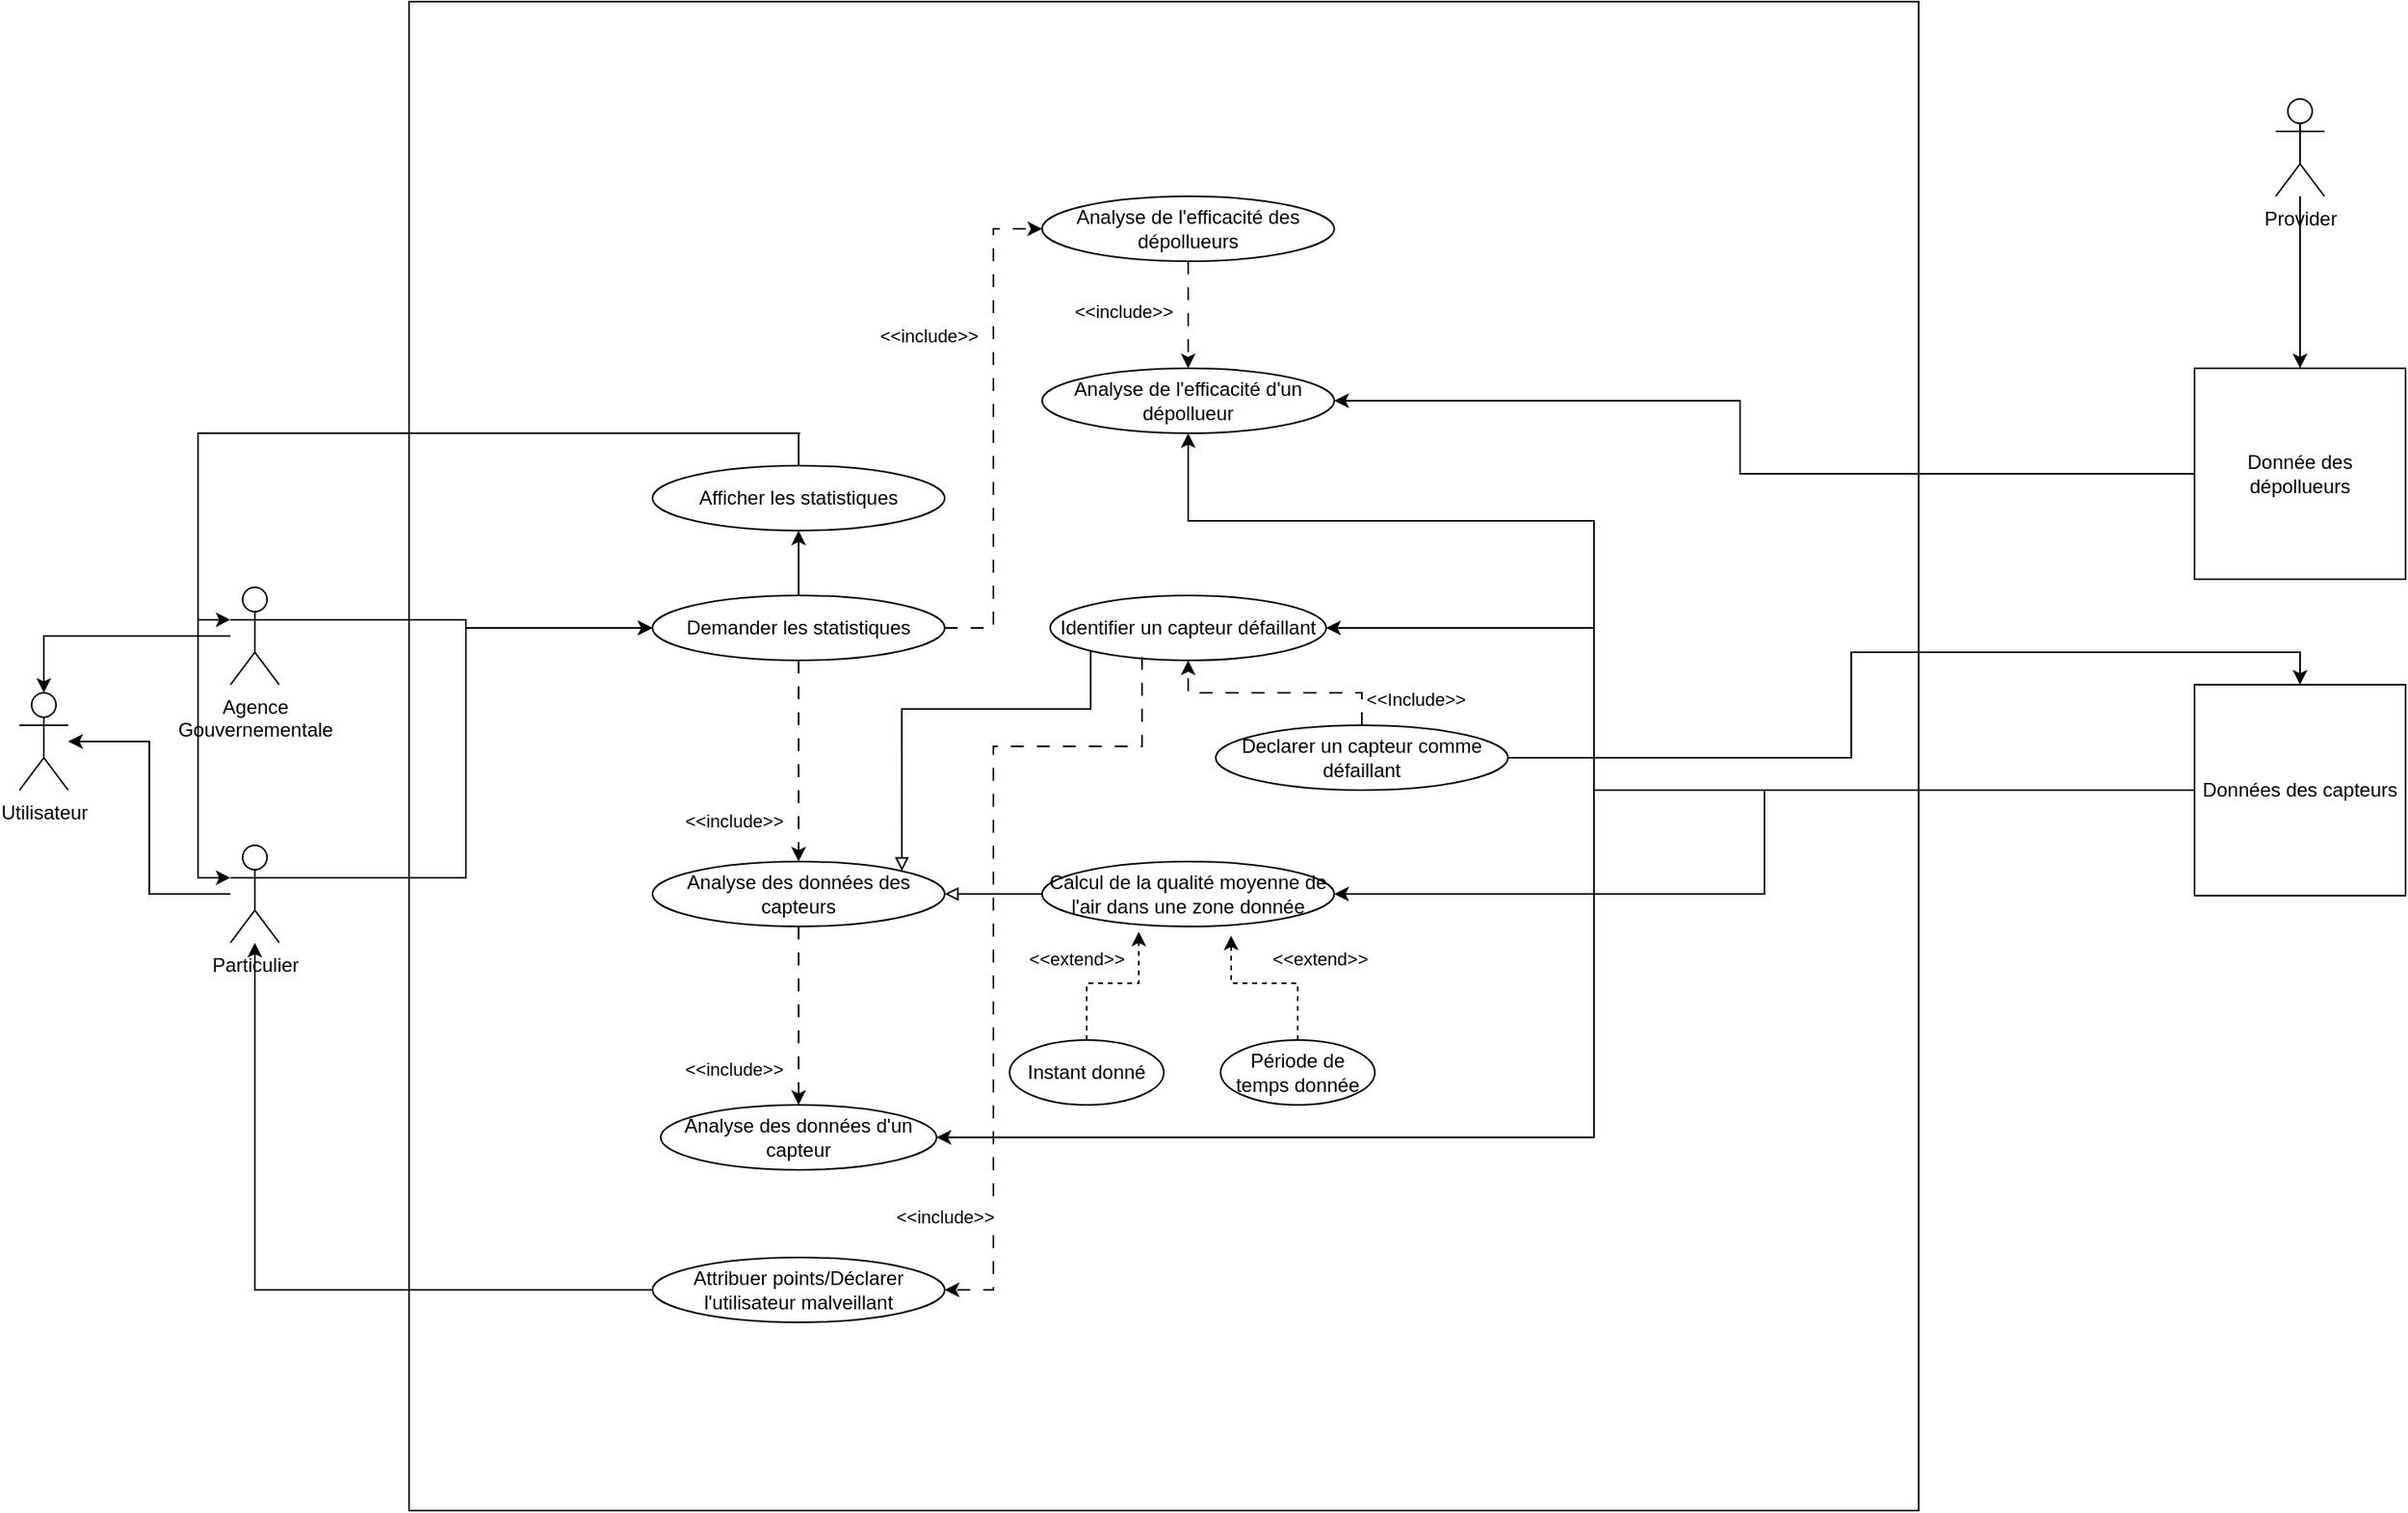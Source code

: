 <mxfile version="24.1.0" type="device">
  <diagram name="Page-1" id="R1PaCwRYDJeLV3QeQ_Zu">
    <mxGraphModel dx="2100" dy="2283" grid="1" gridSize="10" guides="1" tooltips="1" connect="1" arrows="1" fold="1" page="1" pageScale="1" pageWidth="827" pageHeight="1169" math="0" shadow="0">
      <root>
        <mxCell id="0" />
        <mxCell id="1" parent="0" />
        <mxCell id="jUJvWo_9yQiTR0aEPwsE-1" value="" style="whiteSpace=wrap;html=1;aspect=fixed;fillColor=default;" parent="1" vertex="1">
          <mxGeometry x="320" y="-1049" width="930" height="930" as="geometry" />
        </mxCell>
        <mxCell id="jUJvWo_9yQiTR0aEPwsE-14" style="edgeStyle=orthogonalEdgeStyle;rounded=0;orthogonalLoop=1;jettySize=auto;html=1;exitX=1;exitY=0.333;exitDx=0;exitDy=0;exitPerimeter=0;entryX=0;entryY=0.5;entryDx=0;entryDy=0;" parent="1" source="jUJvWo_9yQiTR0aEPwsE-2" target="jUJvWo_9yQiTR0aEPwsE-8" edge="1">
          <mxGeometry relative="1" as="geometry" />
        </mxCell>
        <mxCell id="LIqJkIOal4zVqP5PBS2H-27" style="edgeStyle=orthogonalEdgeStyle;rounded=0;orthogonalLoop=1;jettySize=auto;html=1;" edge="1" parent="1" source="jUJvWo_9yQiTR0aEPwsE-2" target="jUJvWo_9yQiTR0aEPwsE-5">
          <mxGeometry relative="1" as="geometry" />
        </mxCell>
        <mxCell id="jUJvWo_9yQiTR0aEPwsE-2" value="Agence&lt;div&gt;Gouvernementale&lt;/div&gt;" style="shape=umlActor;verticalLabelPosition=bottom;verticalAlign=top;html=1;outlineConnect=0;" parent="1" vertex="1">
          <mxGeometry x="210" y="-688" width="30" height="60" as="geometry" />
        </mxCell>
        <mxCell id="LIqJkIOal4zVqP5PBS2H-25" style="edgeStyle=orthogonalEdgeStyle;rounded=0;orthogonalLoop=1;jettySize=auto;html=1;entryX=0.5;entryY=0;entryDx=0;entryDy=0;" edge="1" parent="1" source="jUJvWo_9yQiTR0aEPwsE-3" target="LIqJkIOal4zVqP5PBS2H-10">
          <mxGeometry relative="1" as="geometry" />
        </mxCell>
        <mxCell id="jUJvWo_9yQiTR0aEPwsE-3" value="Provider" style="shape=umlActor;verticalLabelPosition=bottom;verticalAlign=top;html=1;outlineConnect=0;" parent="1" vertex="1">
          <mxGeometry x="1470" y="-989" width="30" height="60" as="geometry" />
        </mxCell>
        <mxCell id="jUJvWo_9yQiTR0aEPwsE-32" style="edgeStyle=orthogonalEdgeStyle;rounded=0;orthogonalLoop=1;jettySize=auto;html=1;exitX=1;exitY=0.333;exitDx=0;exitDy=0;exitPerimeter=0;entryX=0;entryY=0.5;entryDx=0;entryDy=0;" parent="1" source="jUJvWo_9yQiTR0aEPwsE-4" target="jUJvWo_9yQiTR0aEPwsE-8" edge="1">
          <mxGeometry relative="1" as="geometry" />
        </mxCell>
        <mxCell id="jUJvWo_9yQiTR0aEPwsE-36" style="edgeStyle=orthogonalEdgeStyle;rounded=0;orthogonalLoop=1;jettySize=auto;html=1;exitX=0;exitY=0.333;exitDx=0;exitDy=0;exitPerimeter=0;entryX=0;entryY=0.333;entryDx=0;entryDy=0;entryPerimeter=0;" parent="1" target="jUJvWo_9yQiTR0aEPwsE-4" edge="1">
          <mxGeometry relative="1" as="geometry">
            <mxPoint x="560" y="-763" as="sourcePoint" />
            <Array as="points">
              <mxPoint x="561" y="-783" />
              <mxPoint x="190" y="-783" />
              <mxPoint x="190" y="-443" />
            </Array>
          </mxGeometry>
        </mxCell>
        <mxCell id="jUJvWo_9yQiTR0aEPwsE-4" value="Particulier" style="shape=umlActor;verticalLabelPosition=bottom;verticalAlign=top;html=1;outlineConnect=0;" parent="1" vertex="1">
          <mxGeometry x="210" y="-529" width="30" height="60" as="geometry" />
        </mxCell>
        <mxCell id="jUJvWo_9yQiTR0aEPwsE-5" value="Utilisateur" style="shape=umlActor;verticalLabelPosition=bottom;verticalAlign=top;html=1;outlineConnect=0;" parent="1" vertex="1">
          <mxGeometry x="80" y="-623" width="30" height="60" as="geometry" />
        </mxCell>
        <mxCell id="jUJvWo_9yQiTR0aEPwsE-34" style="edgeStyle=orthogonalEdgeStyle;rounded=0;orthogonalLoop=1;jettySize=auto;html=1;exitX=0.5;exitY=0;exitDx=0;exitDy=0;entryX=0.5;entryY=1;entryDx=0;entryDy=0;" parent="1" source="jUJvWo_9yQiTR0aEPwsE-8" target="jUJvWo_9yQiTR0aEPwsE-33" edge="1">
          <mxGeometry relative="1" as="geometry" />
        </mxCell>
        <mxCell id="LIqJkIOal4zVqP5PBS2H-19" style="edgeStyle=orthogonalEdgeStyle;rounded=0;orthogonalLoop=1;jettySize=auto;html=1;exitX=1;exitY=0.5;exitDx=0;exitDy=0;entryX=0;entryY=0.5;entryDx=0;entryDy=0;dashed=1;dashPattern=8 8;" edge="1" parent="1" source="jUJvWo_9yQiTR0aEPwsE-8" target="LIqJkIOal4zVqP5PBS2H-11">
          <mxGeometry relative="1" as="geometry" />
        </mxCell>
        <mxCell id="LIqJkIOal4zVqP5PBS2H-20" value="&amp;lt;&amp;lt;include&amp;gt;&amp;gt;" style="edgeLabel;html=1;align=center;verticalAlign=middle;resizable=0;points=[];" vertex="1" connectable="0" parent="LIqJkIOal4zVqP5PBS2H-19">
          <mxGeometry x="-0.011" y="3" relative="1" as="geometry">
            <mxPoint x="-37" y="-59" as="offset" />
          </mxGeometry>
        </mxCell>
        <mxCell id="jUJvWo_9yQiTR0aEPwsE-8" value="Demander les statistiques" style="ellipse;whiteSpace=wrap;html=1;" parent="1" vertex="1">
          <mxGeometry x="470" y="-683" width="180" height="40" as="geometry" />
        </mxCell>
        <mxCell id="jUJvWo_9yQiTR0aEPwsE-12" value="&amp;lt;&amp;lt;include&amp;gt;&amp;gt;" style="edgeStyle=orthogonalEdgeStyle;rounded=0;orthogonalLoop=1;jettySize=auto;html=1;dashed=1;dashPattern=8 8;" parent="1" source="jUJvWo_9yQiTR0aEPwsE-8" target="jUJvWo_9yQiTR0aEPwsE-9" edge="1">
          <mxGeometry x="0.6" y="-40" relative="1" as="geometry">
            <mxPoint as="offset" />
          </mxGeometry>
        </mxCell>
        <mxCell id="jUJvWo_9yQiTR0aEPwsE-9" value="Analyse des données des capteurs" style="ellipse;whiteSpace=wrap;html=1;" parent="1" vertex="1">
          <mxGeometry x="470" y="-519" width="180" height="40" as="geometry" />
        </mxCell>
        <mxCell id="jUJvWo_9yQiTR0aEPwsE-11" value="&amp;lt;&amp;lt;include&amp;gt;&amp;gt;" style="edgeStyle=orthogonalEdgeStyle;rounded=0;orthogonalLoop=1;jettySize=auto;html=1;dashed=1;dashPattern=8 8;" parent="1" source="jUJvWo_9yQiTR0aEPwsE-9" target="jUJvWo_9yQiTR0aEPwsE-10" edge="1">
          <mxGeometry x="0.6" y="-40" relative="1" as="geometry">
            <mxPoint as="offset" />
          </mxGeometry>
        </mxCell>
        <mxCell id="jUJvWo_9yQiTR0aEPwsE-10" value="Analyse des données d&#39;un capteur" style="ellipse;whiteSpace=wrap;html=1;" parent="1" vertex="1">
          <mxGeometry x="475" y="-369" width="170" height="40" as="geometry" />
        </mxCell>
        <mxCell id="jUJvWo_9yQiTR0aEPwsE-17" style="edgeStyle=orthogonalEdgeStyle;rounded=0;orthogonalLoop=1;jettySize=auto;html=1;exitX=0;exitY=0.5;exitDx=0;exitDy=0;entryX=1;entryY=0.5;entryDx=0;entryDy=0;endArrow=block;endFill=0;" parent="1" source="jUJvWo_9yQiTR0aEPwsE-15" target="jUJvWo_9yQiTR0aEPwsE-9" edge="1">
          <mxGeometry relative="1" as="geometry" />
        </mxCell>
        <mxCell id="jUJvWo_9yQiTR0aEPwsE-15" value="Calcul de la qualité moyenne de l&#39;air dans une zone donnée" style="ellipse;whiteSpace=wrap;html=1;" parent="1" vertex="1">
          <mxGeometry x="710" y="-519" width="180" height="40" as="geometry" />
        </mxCell>
        <mxCell id="jUJvWo_9yQiTR0aEPwsE-18" value="Instant donné" style="ellipse;whiteSpace=wrap;html=1;" parent="1" vertex="1">
          <mxGeometry x="690" y="-409" width="95" height="40" as="geometry" />
        </mxCell>
        <mxCell id="jUJvWo_9yQiTR0aEPwsE-20" value="Période de temps donnée" style="ellipse;whiteSpace=wrap;html=1;" parent="1" vertex="1">
          <mxGeometry x="820" y="-409" width="95" height="40" as="geometry" />
        </mxCell>
        <mxCell id="jUJvWo_9yQiTR0aEPwsE-23" value="&amp;lt;&amp;lt;extend&amp;gt;&amp;gt;" style="edgeStyle=orthogonalEdgeStyle;rounded=0;orthogonalLoop=1;jettySize=auto;html=1;exitX=0.5;exitY=0;exitDx=0;exitDy=0;entryX=0.331;entryY=1.08;entryDx=0;entryDy=0;entryPerimeter=0;dashed=1;" parent="1" source="jUJvWo_9yQiTR0aEPwsE-18" target="jUJvWo_9yQiTR0aEPwsE-15" edge="1">
          <mxGeometry x="-0.292" y="17" relative="1" as="geometry">
            <mxPoint x="-7" y="2" as="offset" />
          </mxGeometry>
        </mxCell>
        <mxCell id="jUJvWo_9yQiTR0aEPwsE-24" value="&amp;lt;&amp;lt;extend&amp;gt;&amp;gt;" style="edgeStyle=orthogonalEdgeStyle;rounded=0;orthogonalLoop=1;jettySize=auto;html=1;exitX=0.5;exitY=0;exitDx=0;exitDy=0;entryX=0.647;entryY=1.14;entryDx=0;entryDy=0;entryPerimeter=0;dashed=1;" parent="1" source="jUJvWo_9yQiTR0aEPwsE-20" target="jUJvWo_9yQiTR0aEPwsE-15" edge="1">
          <mxGeometry x="-0.336" y="-20" relative="1" as="geometry">
            <mxPoint x="13" y="5" as="offset" />
          </mxGeometry>
        </mxCell>
        <mxCell id="jUJvWo_9yQiTR0aEPwsE-26" style="edgeStyle=orthogonalEdgeStyle;rounded=0;orthogonalLoop=1;jettySize=auto;html=1;exitX=0;exitY=1;exitDx=0;exitDy=0;entryX=1;entryY=0;entryDx=0;entryDy=0;endArrow=block;endFill=0;" parent="1" source="jUJvWo_9yQiTR0aEPwsE-25" target="jUJvWo_9yQiTR0aEPwsE-9" edge="1">
          <mxGeometry relative="1" as="geometry">
            <Array as="points">
              <mxPoint x="740" y="-613" />
              <mxPoint x="624" y="-613" />
            </Array>
          </mxGeometry>
        </mxCell>
        <mxCell id="jUJvWo_9yQiTR0aEPwsE-25" value="Identifier un capteur défaillant" style="ellipse;whiteSpace=wrap;html=1;" parent="1" vertex="1">
          <mxGeometry x="715" y="-683" width="170" height="40" as="geometry" />
        </mxCell>
        <mxCell id="jUJvWo_9yQiTR0aEPwsE-33" value="Afficher les statistiques" style="ellipse;whiteSpace=wrap;html=1;" parent="1" vertex="1">
          <mxGeometry x="470" y="-763" width="180" height="40" as="geometry" />
        </mxCell>
        <mxCell id="jUJvWo_9yQiTR0aEPwsE-35" style="edgeStyle=orthogonalEdgeStyle;rounded=0;orthogonalLoop=1;jettySize=auto;html=1;exitX=0.5;exitY=0;exitDx=0;exitDy=0;entryX=0;entryY=0.333;entryDx=0;entryDy=0;entryPerimeter=0;" parent="1" source="jUJvWo_9yQiTR0aEPwsE-33" target="jUJvWo_9yQiTR0aEPwsE-2" edge="1">
          <mxGeometry relative="1" as="geometry" />
        </mxCell>
        <mxCell id="LIqJkIOal4zVqP5PBS2H-3" style="edgeStyle=orthogonalEdgeStyle;rounded=0;orthogonalLoop=1;jettySize=auto;html=1;entryX=1;entryY=0.5;entryDx=0;entryDy=0;" edge="1" parent="1" source="LIqJkIOal4zVqP5PBS2H-1" target="jUJvWo_9yQiTR0aEPwsE-15">
          <mxGeometry relative="1" as="geometry" />
        </mxCell>
        <mxCell id="LIqJkIOal4zVqP5PBS2H-4" style="edgeStyle=orthogonalEdgeStyle;rounded=0;orthogonalLoop=1;jettySize=auto;html=1;entryX=1;entryY=0.5;entryDx=0;entryDy=0;" edge="1" parent="1" source="LIqJkIOal4zVqP5PBS2H-1" target="jUJvWo_9yQiTR0aEPwsE-25">
          <mxGeometry relative="1" as="geometry">
            <Array as="points">
              <mxPoint x="1050" y="-563" />
              <mxPoint x="1050" y="-663" />
            </Array>
          </mxGeometry>
        </mxCell>
        <mxCell id="LIqJkIOal4zVqP5PBS2H-6" style="edgeStyle=orthogonalEdgeStyle;rounded=0;orthogonalLoop=1;jettySize=auto;html=1;entryX=1;entryY=0.5;entryDx=0;entryDy=0;" edge="1" parent="1" source="LIqJkIOal4zVqP5PBS2H-1" target="jUJvWo_9yQiTR0aEPwsE-10">
          <mxGeometry relative="1" as="geometry">
            <Array as="points">
              <mxPoint x="1050" y="-563" />
              <mxPoint x="1050" y="-349" />
            </Array>
          </mxGeometry>
        </mxCell>
        <mxCell id="LIqJkIOal4zVqP5PBS2H-15" style="edgeStyle=orthogonalEdgeStyle;rounded=0;orthogonalLoop=1;jettySize=auto;html=1;entryX=0.5;entryY=1;entryDx=0;entryDy=0;" edge="1" parent="1" source="LIqJkIOal4zVqP5PBS2H-1" target="LIqJkIOal4zVqP5PBS2H-12">
          <mxGeometry relative="1" as="geometry">
            <Array as="points">
              <mxPoint x="1050" y="-563" />
              <mxPoint x="1050" y="-729" />
              <mxPoint x="800" y="-729" />
            </Array>
          </mxGeometry>
        </mxCell>
        <mxCell id="LIqJkIOal4zVqP5PBS2H-1" value="Données des capteurs" style="whiteSpace=wrap;html=1;aspect=fixed;" vertex="1" parent="1">
          <mxGeometry x="1420" y="-628" width="130" height="130" as="geometry" />
        </mxCell>
        <mxCell id="LIqJkIOal4zVqP5PBS2H-7" style="edgeStyle=orthogonalEdgeStyle;rounded=0;orthogonalLoop=1;jettySize=auto;html=1;" edge="1" parent="1" source="LIqJkIOal4zVqP5PBS2H-5" target="jUJvWo_9yQiTR0aEPwsE-4">
          <mxGeometry relative="1" as="geometry" />
        </mxCell>
        <mxCell id="LIqJkIOal4zVqP5PBS2H-5" value="Attribuer points/Déclarer l&#39;utilisateur malveillant" style="ellipse;whiteSpace=wrap;html=1;" vertex="1" parent="1">
          <mxGeometry x="470" y="-275" width="180" height="40" as="geometry" />
        </mxCell>
        <mxCell id="LIqJkIOal4zVqP5PBS2H-14" style="edgeStyle=orthogonalEdgeStyle;rounded=0;orthogonalLoop=1;jettySize=auto;html=1;entryX=1;entryY=0.5;entryDx=0;entryDy=0;" edge="1" parent="1" source="LIqJkIOal4zVqP5PBS2H-10" target="LIqJkIOal4zVqP5PBS2H-12">
          <mxGeometry relative="1" as="geometry">
            <Array as="points">
              <mxPoint x="1140" y="-758" />
              <mxPoint x="1140" y="-803" />
            </Array>
          </mxGeometry>
        </mxCell>
        <mxCell id="LIqJkIOal4zVqP5PBS2H-10" value="Donnée des dépollueurs" style="whiteSpace=wrap;html=1;aspect=fixed;" vertex="1" parent="1">
          <mxGeometry x="1420" y="-823" width="130" height="130" as="geometry" />
        </mxCell>
        <mxCell id="LIqJkIOal4zVqP5PBS2H-13" style="edgeStyle=orthogonalEdgeStyle;rounded=0;orthogonalLoop=1;jettySize=auto;html=1;exitX=0.5;exitY=1;exitDx=0;exitDy=0;entryX=0.5;entryY=0;entryDx=0;entryDy=0;dashed=1;dashPattern=8 8;" edge="1" parent="1" source="LIqJkIOal4zVqP5PBS2H-11" target="LIqJkIOal4zVqP5PBS2H-12">
          <mxGeometry relative="1" as="geometry" />
        </mxCell>
        <mxCell id="LIqJkIOal4zVqP5PBS2H-16" value="&amp;lt;&amp;lt;include&amp;gt;&amp;gt;" style="edgeLabel;html=1;align=center;verticalAlign=middle;resizable=0;points=[];" vertex="1" connectable="0" parent="LIqJkIOal4zVqP5PBS2H-13">
          <mxGeometry x="-0.381" y="3" relative="1" as="geometry">
            <mxPoint x="-43" y="10" as="offset" />
          </mxGeometry>
        </mxCell>
        <mxCell id="LIqJkIOal4zVqP5PBS2H-11" value="Analyse de l&#39;efficacité des dépollueurs" style="ellipse;whiteSpace=wrap;html=1;" vertex="1" parent="1">
          <mxGeometry x="710" y="-929" width="180" height="40" as="geometry" />
        </mxCell>
        <mxCell id="LIqJkIOal4zVqP5PBS2H-12" value="Analyse de l&#39;efficacité d&#39;un dépollueur" style="ellipse;whiteSpace=wrap;html=1;" vertex="1" parent="1">
          <mxGeometry x="710" y="-823" width="180" height="40" as="geometry" />
        </mxCell>
        <mxCell id="LIqJkIOal4zVqP5PBS2H-22" value="&amp;lt;&amp;lt;Include&amp;gt;&amp;gt;" style="edgeStyle=orthogonalEdgeStyle;rounded=0;orthogonalLoop=1;jettySize=auto;html=1;entryX=0.5;entryY=1;entryDx=0;entryDy=0;dashed=1;dashPattern=8 8;" edge="1" parent="1" source="LIqJkIOal4zVqP5PBS2H-21" target="jUJvWo_9yQiTR0aEPwsE-25">
          <mxGeometry x="-0.782" y="-33" relative="1" as="geometry">
            <mxPoint as="offset" />
          </mxGeometry>
        </mxCell>
        <mxCell id="LIqJkIOal4zVqP5PBS2H-24" style="edgeStyle=orthogonalEdgeStyle;rounded=0;orthogonalLoop=1;jettySize=auto;html=1;exitX=1;exitY=0.5;exitDx=0;exitDy=0;entryX=0.5;entryY=0;entryDx=0;entryDy=0;" edge="1" parent="1" source="LIqJkIOal4zVqP5PBS2H-21" target="LIqJkIOal4zVqP5PBS2H-1">
          <mxGeometry relative="1" as="geometry" />
        </mxCell>
        <mxCell id="LIqJkIOal4zVqP5PBS2H-21" value="Declarer un capteur comme défaillant" style="ellipse;whiteSpace=wrap;html=1;" vertex="1" parent="1">
          <mxGeometry x="817" y="-603" width="180" height="40" as="geometry" />
        </mxCell>
        <mxCell id="LIqJkIOal4zVqP5PBS2H-29" style="edgeStyle=orthogonalEdgeStyle;rounded=0;orthogonalLoop=1;jettySize=auto;html=1;" edge="1" parent="1" source="jUJvWo_9yQiTR0aEPwsE-4" target="jUJvWo_9yQiTR0aEPwsE-5">
          <mxGeometry relative="1" as="geometry">
            <mxPoint x="110" y="-589" as="targetPoint" />
            <Array as="points">
              <mxPoint x="160" y="-499" />
              <mxPoint x="160" y="-593" />
            </Array>
          </mxGeometry>
        </mxCell>
        <mxCell id="LIqJkIOal4zVqP5PBS2H-30" value="&amp;lt;&amp;lt;include&amp;gt;&amp;gt;" style="edgeStyle=orthogonalEdgeStyle;rounded=0;orthogonalLoop=1;jettySize=auto;html=1;exitX=0.333;exitY=0.946;exitDx=0;exitDy=0;exitPerimeter=0;dashed=1;dashPattern=8 8;" edge="1" parent="1" source="jUJvWo_9yQiTR0aEPwsE-25" target="LIqJkIOal4zVqP5PBS2H-5">
          <mxGeometry x="0.707" y="-30" relative="1" as="geometry">
            <Array as="points">
              <mxPoint x="772" y="-590" />
              <mxPoint x="680" y="-590" />
              <mxPoint x="680" y="-255" />
            </Array>
            <mxPoint as="offset" />
          </mxGeometry>
        </mxCell>
      </root>
    </mxGraphModel>
  </diagram>
</mxfile>
